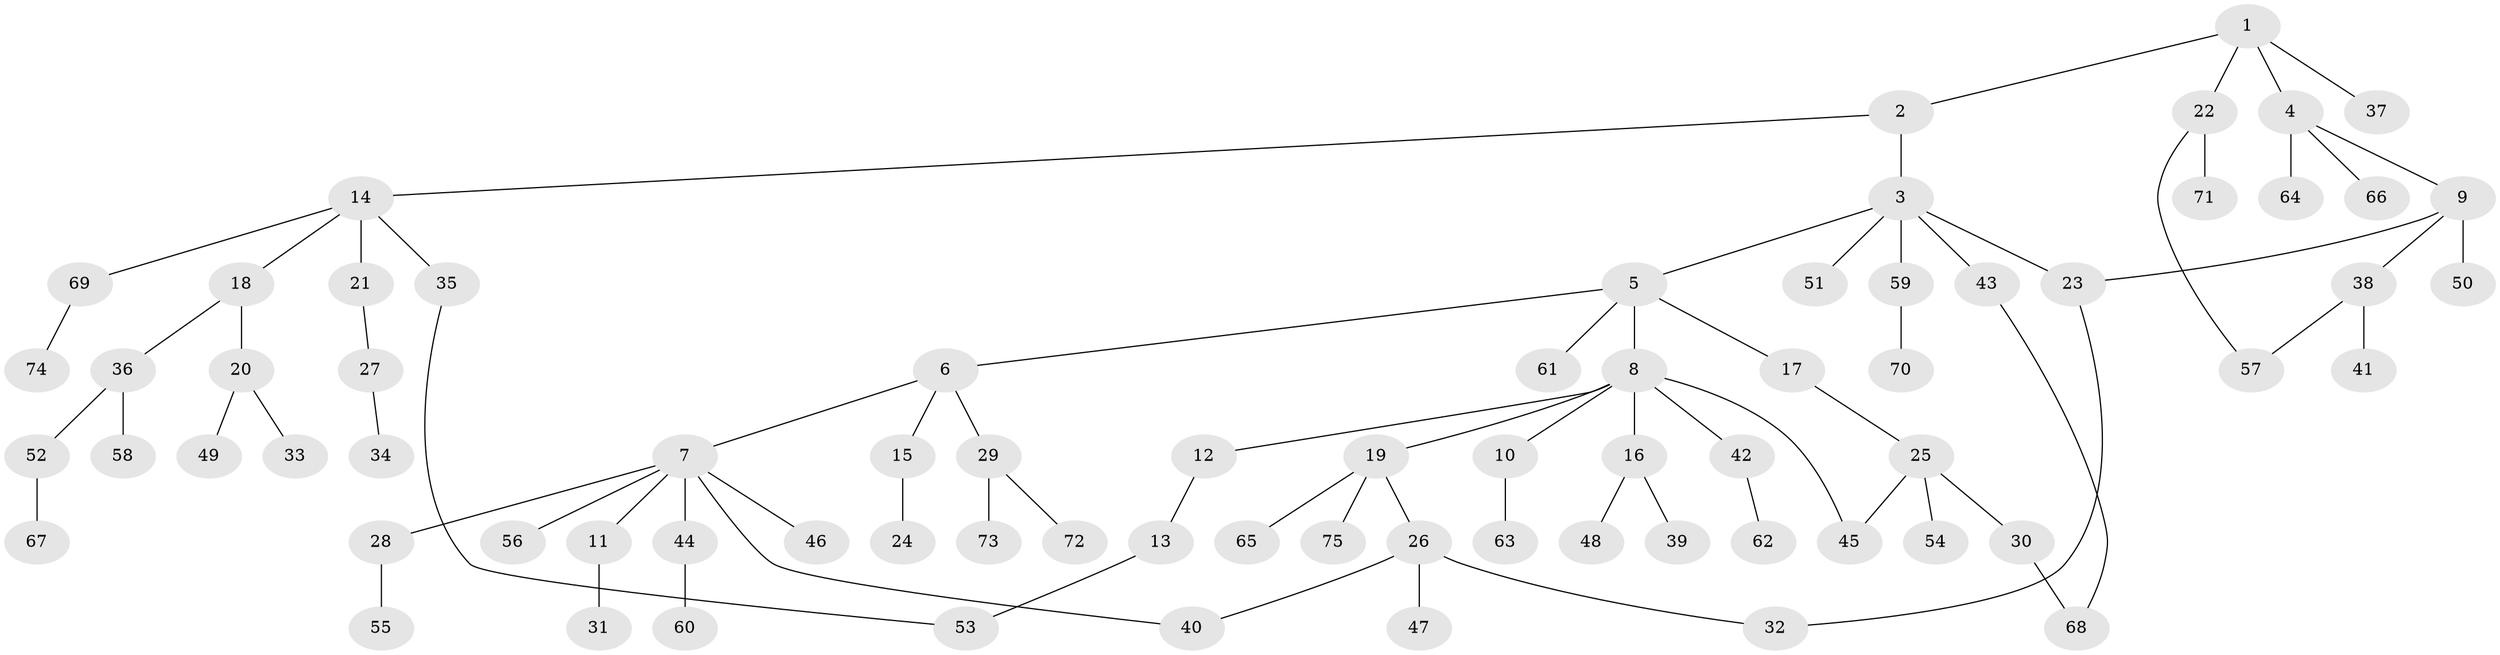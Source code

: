 // coarse degree distribution, {3: 0.08333333333333333, 7: 0.08333333333333333, 1: 0.4791666666666667, 2: 0.2708333333333333, 5: 0.020833333333333332, 4: 0.041666666666666664, 6: 0.020833333333333332}
// Generated by graph-tools (version 1.1) at 2025/51/02/27/25 19:51:41]
// undirected, 75 vertices, 81 edges
graph export_dot {
graph [start="1"]
  node [color=gray90,style=filled];
  1;
  2;
  3;
  4;
  5;
  6;
  7;
  8;
  9;
  10;
  11;
  12;
  13;
  14;
  15;
  16;
  17;
  18;
  19;
  20;
  21;
  22;
  23;
  24;
  25;
  26;
  27;
  28;
  29;
  30;
  31;
  32;
  33;
  34;
  35;
  36;
  37;
  38;
  39;
  40;
  41;
  42;
  43;
  44;
  45;
  46;
  47;
  48;
  49;
  50;
  51;
  52;
  53;
  54;
  55;
  56;
  57;
  58;
  59;
  60;
  61;
  62;
  63;
  64;
  65;
  66;
  67;
  68;
  69;
  70;
  71;
  72;
  73;
  74;
  75;
  1 -- 2;
  1 -- 4;
  1 -- 22;
  1 -- 37;
  2 -- 3;
  2 -- 14;
  3 -- 5;
  3 -- 43;
  3 -- 51;
  3 -- 59;
  3 -- 23;
  4 -- 9;
  4 -- 64;
  4 -- 66;
  5 -- 6;
  5 -- 8;
  5 -- 17;
  5 -- 61;
  6 -- 7;
  6 -- 15;
  6 -- 29;
  7 -- 11;
  7 -- 28;
  7 -- 40;
  7 -- 44;
  7 -- 46;
  7 -- 56;
  8 -- 10;
  8 -- 12;
  8 -- 16;
  8 -- 19;
  8 -- 42;
  8 -- 45;
  9 -- 23;
  9 -- 38;
  9 -- 50;
  10 -- 63;
  11 -- 31;
  12 -- 13;
  13 -- 53;
  14 -- 18;
  14 -- 21;
  14 -- 35;
  14 -- 69;
  15 -- 24;
  16 -- 39;
  16 -- 48;
  17 -- 25;
  18 -- 20;
  18 -- 36;
  19 -- 26;
  19 -- 65;
  19 -- 75;
  20 -- 33;
  20 -- 49;
  21 -- 27;
  22 -- 57;
  22 -- 71;
  23 -- 32;
  25 -- 30;
  25 -- 54;
  25 -- 45;
  26 -- 47;
  26 -- 40;
  26 -- 32;
  27 -- 34;
  28 -- 55;
  29 -- 72;
  29 -- 73;
  30 -- 68;
  35 -- 53;
  36 -- 52;
  36 -- 58;
  38 -- 41;
  38 -- 57;
  42 -- 62;
  43 -- 68;
  44 -- 60;
  52 -- 67;
  59 -- 70;
  69 -- 74;
}

